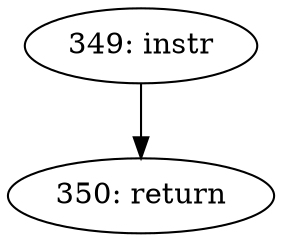 digraph CFG___tcp_fast_path_on {
349 [label="349: instr"]
	349 -> 350
350 [label="350: return"]
	
}
